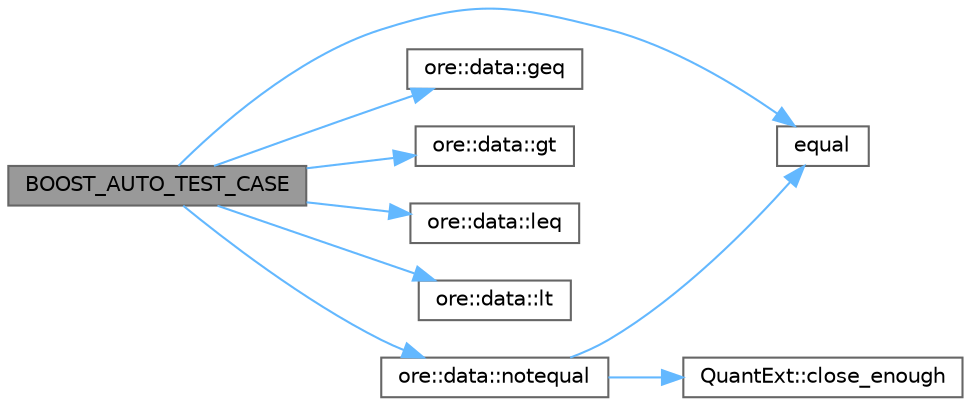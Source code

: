 digraph "BOOST_AUTO_TEST_CASE"
{
 // INTERACTIVE_SVG=YES
 // LATEX_PDF_SIZE
  bgcolor="transparent";
  edge [fontname=Helvetica,fontsize=10,labelfontname=Helvetica,labelfontsize=10];
  node [fontname=Helvetica,fontsize=10,shape=box,height=0.2,width=0.4];
  rankdir="LR";
  Node1 [label="BOOST_AUTO_TEST_CASE",height=0.2,width=0.4,color="gray40", fillcolor="grey60", style="filled", fontcolor="black",tooltip=" "];
  Node1 -> Node2 [color="steelblue1",style="solid"];
  Node2 [label="equal",height=0.2,width=0.4,color="grey40", fillcolor="white", style="filled",URL="C:/dev/ORE/documentation/QuantExt/doc/quantext.tag$namespace_quant_ext.html#ad3a3c6984d5f98350b8f45db0b13c5d4",tooltip=" "];
  Node1 -> Node3 [color="steelblue1",style="solid"];
  Node3 [label="ore::data::geq",height=0.2,width=0.4,color="grey40", fillcolor="white", style="filled",URL="$namespaceore_1_1data.html#ad1cf0cc571d430b6e1a7d7fefdc406c6",tooltip=" "];
  Node1 -> Node4 [color="steelblue1",style="solid"];
  Node4 [label="ore::data::gt",height=0.2,width=0.4,color="grey40", fillcolor="white", style="filled",URL="$namespaceore_1_1data.html#a37faa791a3c8b46f8aa6c0b450c05606",tooltip=" "];
  Node1 -> Node5 [color="steelblue1",style="solid"];
  Node5 [label="ore::data::leq",height=0.2,width=0.4,color="grey40", fillcolor="white", style="filled",URL="$namespaceore_1_1data.html#ac4249503075b397c525eadfdd5576e18",tooltip=" "];
  Node1 -> Node6 [color="steelblue1",style="solid"];
  Node6 [label="ore::data::lt",height=0.2,width=0.4,color="grey40", fillcolor="white", style="filled",URL="$namespaceore_1_1data.html#a02a0d756a2a3bb7491d30124830ca66d",tooltip=" "];
  Node1 -> Node7 [color="steelblue1",style="solid"];
  Node7 [label="ore::data::notequal",height=0.2,width=0.4,color="grey40", fillcolor="white", style="filled",URL="$namespaceore_1_1data.html#a2c99fe9b991c10412a7d36685a8f0143",tooltip=" "];
  Node7 -> Node8 [color="steelblue1",style="solid"];
  Node8 [label="QuantExt::close_enough",height=0.2,width=0.4,color="grey40", fillcolor="white", style="filled",URL="C:/dev/ORE/documentation/QuantExt/doc/quantext.tag$namespace_quant_ext.html#a1cab4fb6a720eff245acb9f3a7a9e7c5",tooltip=" "];
  Node7 -> Node2 [color="steelblue1",style="solid"];
}
